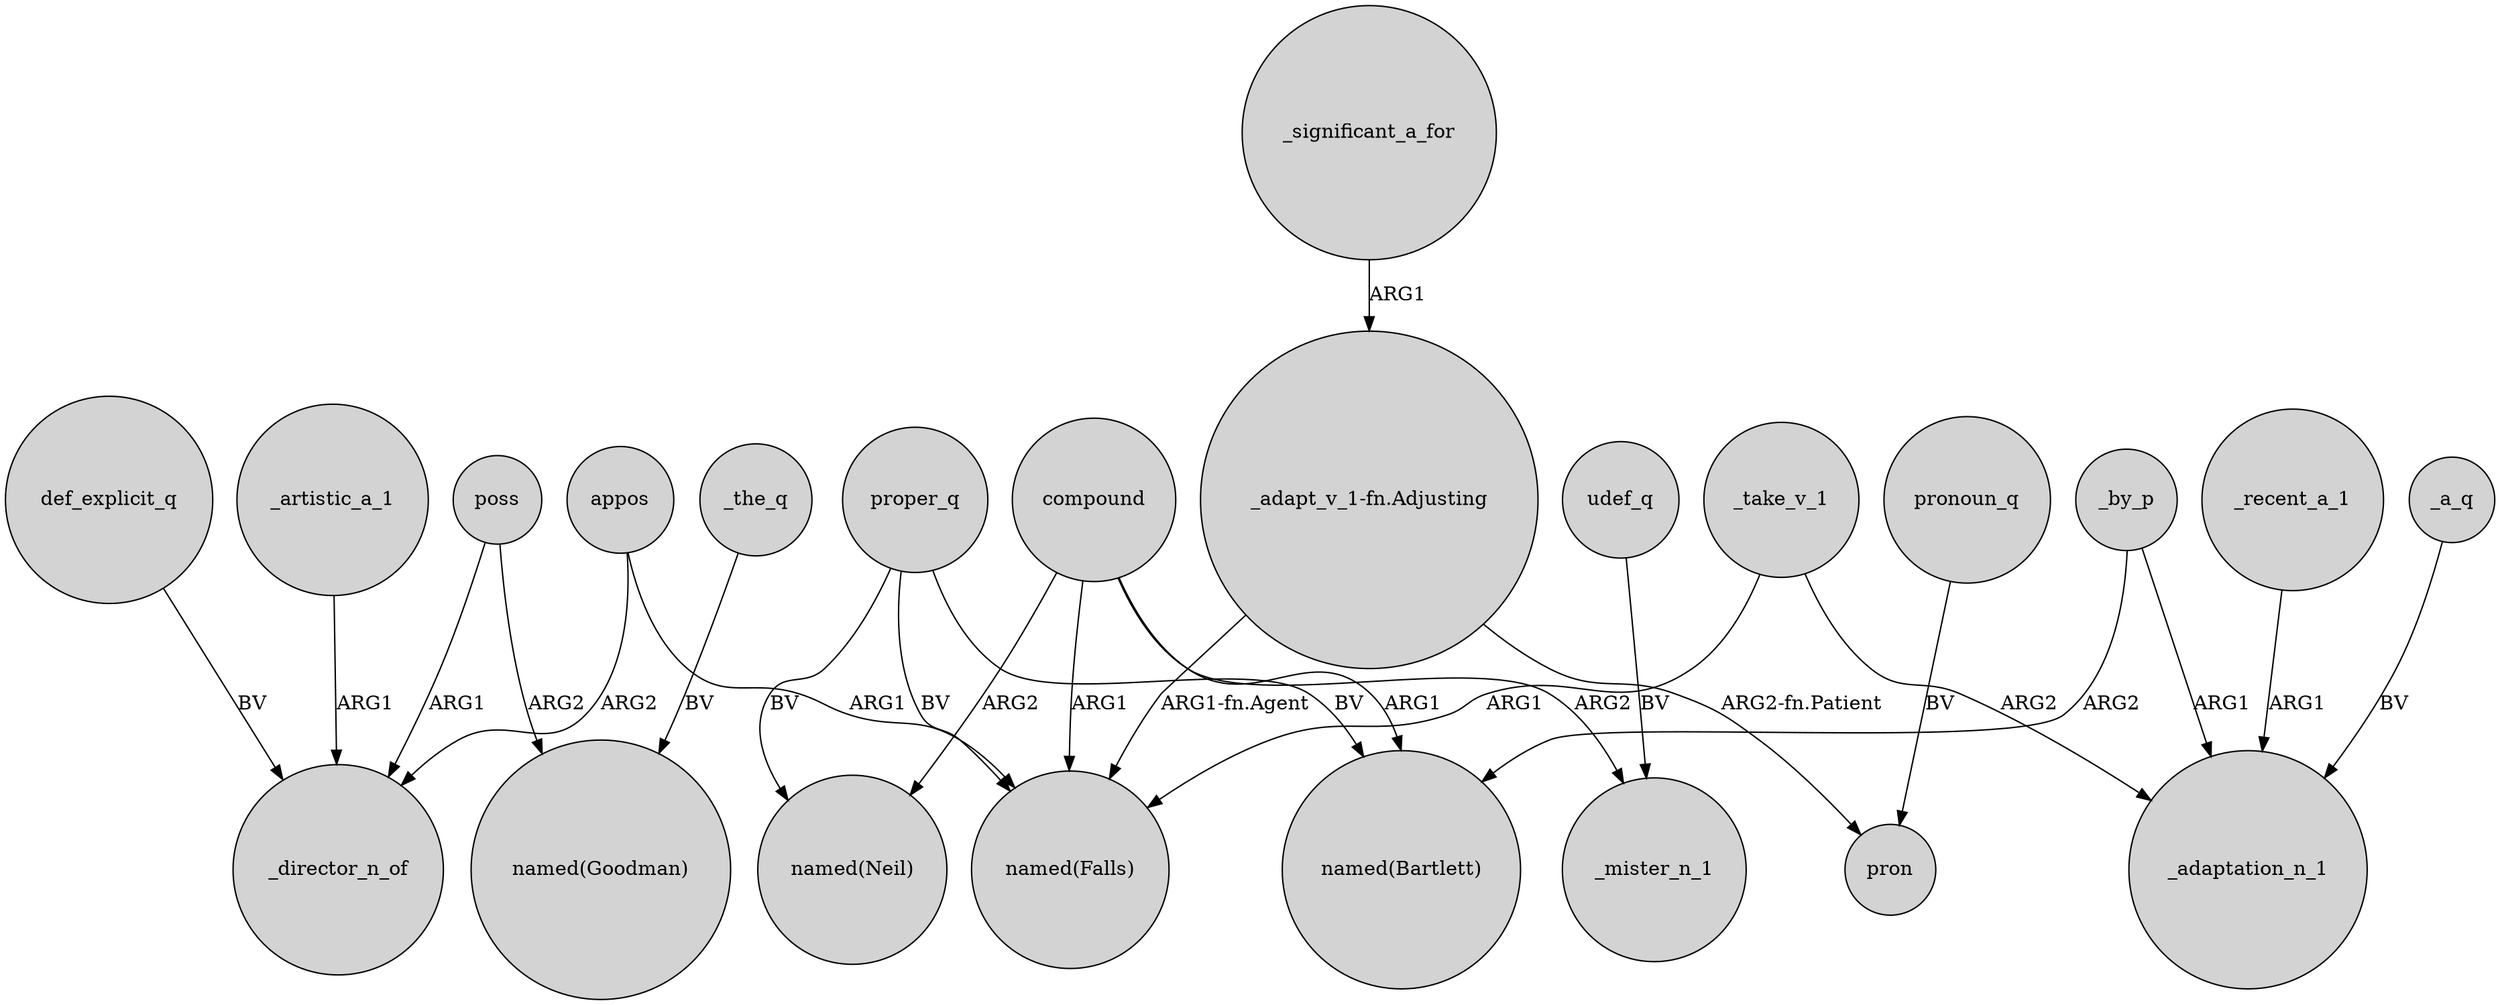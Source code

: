 digraph {
	node [shape=circle style=filled]
	_artistic_a_1 -> _director_n_of [label=ARG1]
	_the_q -> "named(Goodman)" [label=BV]
	proper_q -> "named(Neil)" [label=BV]
	compound -> "named(Neil)" [label=ARG2]
	poss -> _director_n_of [label=ARG1]
	_significant_a_for -> "_adapt_v_1-fn.Adjusting" [label=ARG1]
	"_adapt_v_1-fn.Adjusting" -> "named(Falls)" [label="ARG1-fn.Agent"]
	compound -> _mister_n_1 [label=ARG2]
	udef_q -> _mister_n_1 [label=BV]
	"_adapt_v_1-fn.Adjusting" -> pron [label="ARG2-fn.Patient"]
	_recent_a_1 -> _adaptation_n_1 [label=ARG1]
	poss -> "named(Goodman)" [label=ARG2]
	compound -> "named(Falls)" [label=ARG1]
	compound -> "named(Bartlett)" [label=ARG1]
	_by_p -> _adaptation_n_1 [label=ARG1]
	pronoun_q -> pron [label=BV]
	proper_q -> "named(Bartlett)" [label=BV]
	_take_v_1 -> _adaptation_n_1 [label=ARG2]
	_by_p -> "named(Bartlett)" [label=ARG2]
	proper_q -> "named(Falls)" [label=BV]
	appos -> _director_n_of [label=ARG2]
	appos -> "named(Falls)" [label=ARG1]
	_a_q -> _adaptation_n_1 [label=BV]
	_take_v_1 -> "named(Falls)" [label=ARG1]
	def_explicit_q -> _director_n_of [label=BV]
}
